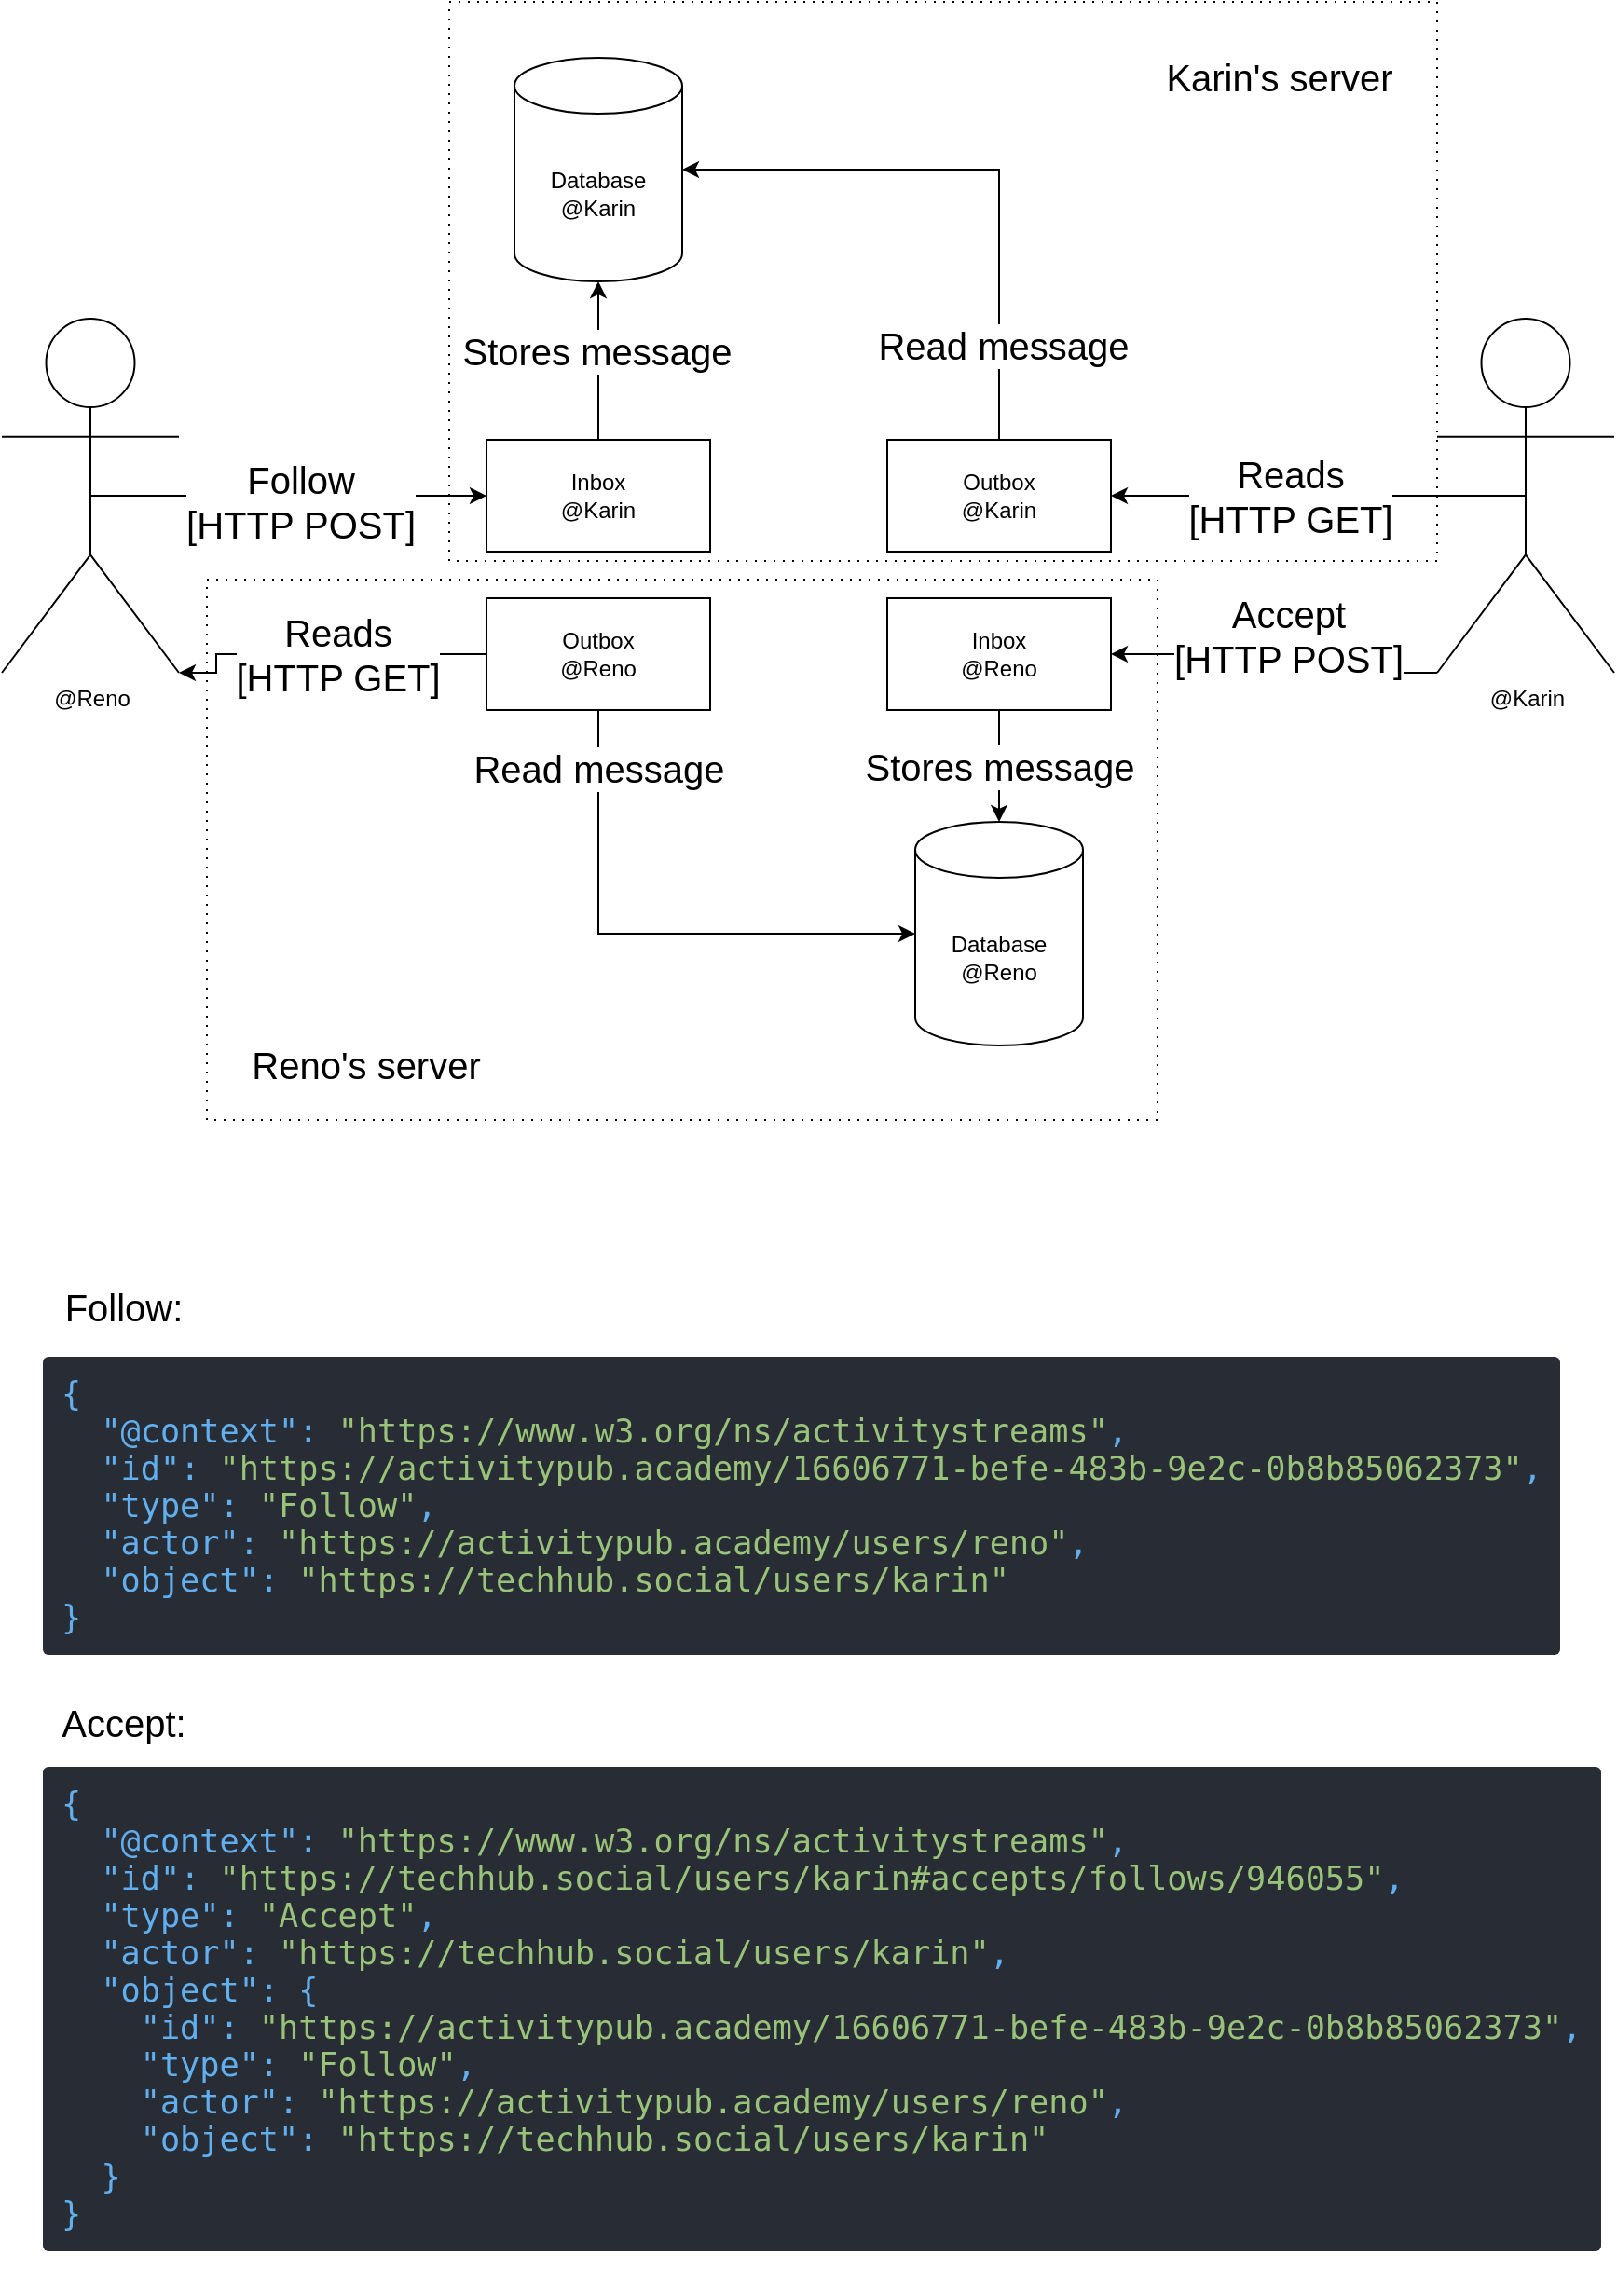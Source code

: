 <mxfile version="23.0.2" type="device">
  <diagram name="Page-1" id="zLYxhLjkyYAgsVol6kOc">
    <mxGraphModel dx="2537" dy="2084" grid="1" gridSize="10" guides="1" tooltips="1" connect="1" arrows="1" fold="1" page="1" pageScale="1" pageWidth="850" pageHeight="1100" math="0" shadow="0">
      <root>
        <mxCell id="0" />
        <mxCell id="1" parent="0" />
        <mxCell id="rpXpCSWnKOYYGgrm0Xa_-13" style="edgeStyle=orthogonalEdgeStyle;rounded=0;orthogonalLoop=1;jettySize=auto;html=1;exitX=0.5;exitY=0.5;exitDx=0;exitDy=0;exitPerimeter=0;entryX=0;entryY=0.5;entryDx=0;entryDy=0;" edge="1" parent="1" source="rpXpCSWnKOYYGgrm0Xa_-2" target="rpXpCSWnKOYYGgrm0Xa_-12">
          <mxGeometry relative="1" as="geometry" />
        </mxCell>
        <mxCell id="rpXpCSWnKOYYGgrm0Xa_-14" value="&lt;font style=&quot;font-size: 20px;&quot;&gt;Follow&lt;br&gt;[HTTP POST]&lt;/font&gt;" style="edgeLabel;html=1;align=center;verticalAlign=middle;resizable=0;points=[];" vertex="1" connectable="0" parent="rpXpCSWnKOYYGgrm0Xa_-13">
          <mxGeometry x="0.06" y="-3" relative="1" as="geometry">
            <mxPoint as="offset" />
          </mxGeometry>
        </mxCell>
        <mxCell id="rpXpCSWnKOYYGgrm0Xa_-2" value="@Reno" style="shape=umlActor;verticalLabelPosition=bottom;verticalAlign=top;html=1;outlineConnect=0;" vertex="1" parent="1">
          <mxGeometry x="-170" y="80" width="95" height="190" as="geometry" />
        </mxCell>
        <mxCell id="rpXpCSWnKOYYGgrm0Xa_-10" value="&lt;pre tabindex=&quot;0&quot; class=&quot;chroma&quot; style=&quot;max-height: min(20rem, 50vh); background-color: rgb(40, 44, 52); padding: 10px; color: rgb(97, 175, 239); line-height: normal; border-radius: 3px; overflow: auto; margin: 0px; font-size: 17.6px; font-style: normal; font-variant-ligatures: normal; font-variant-caps: normal; font-weight: 400; letter-spacing: normal; orphans: 2; text-align: start; text-indent: 0px; text-transform: none; widows: 2; word-spacing: 0px; -webkit-text-stroke-width: 0px; text-decoration-thickness: initial; text-decoration-style: initial; text-decoration-color: initial;&quot;&gt;&lt;code class=&quot;language-json&quot; data-lang=&quot;json&quot; style=&quot;background-color: initial; border-radius: 3px; font-family: monospace; overflow-wrap: break-word; padding: 0px; border: none;&quot;&gt;&lt;span class=&quot;line&quot; style=&quot;display: flex;&quot;&gt;&lt;span class=&quot;cl&quot;&gt;&lt;span class=&quot;p&quot;&gt;{&lt;/span&gt;&lt;br&gt;&lt;/span&gt;&lt;/span&gt;&lt;span class=&quot;line&quot; style=&quot;display: flex;&quot;&gt;&lt;span class=&quot;cl&quot;&gt;  &lt;span class=&quot;nt&quot; style=&quot;color: rgb(97, 175, 239);&quot;&gt;&quot;@context&quot;&lt;/span&gt;&lt;span class=&quot;p&quot;&gt;:&lt;/span&gt; &lt;span class=&quot;s2&quot; style=&quot;color: rgb(152, 195, 121);&quot;&gt;&quot;https://www.w3.org/ns/activitystreams&quot;&lt;/span&gt;&lt;span class=&quot;p&quot;&gt;,&lt;/span&gt;&lt;br&gt;&lt;/span&gt;&lt;/span&gt;&lt;span class=&quot;line&quot; style=&quot;display: flex;&quot;&gt;&lt;span class=&quot;cl&quot;&gt;  &lt;span class=&quot;nt&quot; style=&quot;color: rgb(97, 175, 239);&quot;&gt;&quot;id&quot;&lt;/span&gt;&lt;span class=&quot;p&quot;&gt;:&lt;/span&gt; &lt;span class=&quot;s2&quot; style=&quot;color: rgb(152, 195, 121);&quot;&gt;&quot;https://activitypub.academy/16606771-befe-483b-9e2c-0b8b85062373&quot;&lt;/span&gt;&lt;span class=&quot;p&quot;&gt;,&lt;/span&gt;&lt;br&gt;&lt;/span&gt;&lt;/span&gt;&lt;span class=&quot;line&quot; style=&quot;display: flex;&quot;&gt;&lt;span class=&quot;cl&quot;&gt;  &lt;span class=&quot;nt&quot; style=&quot;color: rgb(97, 175, 239);&quot;&gt;&quot;type&quot;&lt;/span&gt;&lt;span class=&quot;p&quot;&gt;:&lt;/span&gt; &lt;span class=&quot;s2&quot; style=&quot;color: rgb(152, 195, 121);&quot;&gt;&quot;Follow&quot;&lt;/span&gt;&lt;span class=&quot;p&quot;&gt;,&lt;/span&gt;&lt;br&gt;&lt;/span&gt;&lt;/span&gt;&lt;span class=&quot;line&quot; style=&quot;display: flex;&quot;&gt;&lt;span class=&quot;cl&quot;&gt;  &lt;span class=&quot;nt&quot; style=&quot;color: rgb(97, 175, 239);&quot;&gt;&quot;actor&quot;&lt;/span&gt;&lt;span class=&quot;p&quot;&gt;:&lt;/span&gt; &lt;span class=&quot;s2&quot; style=&quot;color: rgb(152, 195, 121);&quot;&gt;&quot;https://activitypub.academy/users/reno&quot;&lt;/span&gt;&lt;span class=&quot;p&quot;&gt;,&lt;/span&gt;&lt;br&gt;&lt;/span&gt;&lt;/span&gt;&lt;span class=&quot;line&quot; style=&quot;display: flex;&quot;&gt;&lt;span class=&quot;cl&quot;&gt;  &lt;span class=&quot;nt&quot; style=&quot;color: rgb(97, 175, 239);&quot;&gt;&quot;object&quot;&lt;/span&gt;&lt;span class=&quot;p&quot;&gt;:&lt;/span&gt; &lt;span class=&quot;s2&quot; style=&quot;color: rgb(152, 195, 121);&quot;&gt;&quot;https://techhub.social/users/karin&quot;&lt;/span&gt;&lt;br&gt;&lt;/span&gt;&lt;/span&gt;&lt;span class=&quot;line&quot; style=&quot;display: flex;&quot;&gt;&lt;span class=&quot;cl&quot;&gt;&lt;span class=&quot;p&quot;&gt;}&lt;/span&gt;&lt;/span&gt;&lt;/span&gt;&lt;/code&gt;&lt;/pre&gt;" style="text;whiteSpace=wrap;html=1;" vertex="1" parent="1">
          <mxGeometry x="-150" y="630" width="820" height="170" as="geometry" />
        </mxCell>
        <mxCell id="rpXpCSWnKOYYGgrm0Xa_-29" style="edgeStyle=orthogonalEdgeStyle;rounded=0;orthogonalLoop=1;jettySize=auto;html=1;exitX=0.5;exitY=0.5;exitDx=0;exitDy=0;exitPerimeter=0;entryX=1;entryY=0.5;entryDx=0;entryDy=0;" edge="1" parent="1" source="rpXpCSWnKOYYGgrm0Xa_-11" target="rpXpCSWnKOYYGgrm0Xa_-24">
          <mxGeometry relative="1" as="geometry" />
        </mxCell>
        <mxCell id="rpXpCSWnKOYYGgrm0Xa_-30" value="&lt;font style=&quot;font-size: 20px;&quot;&gt;Reads&lt;br&gt;[HTTP GET]&lt;/font&gt;" style="edgeLabel;html=1;align=center;verticalAlign=middle;resizable=0;points=[];" vertex="1" connectable="0" parent="rpXpCSWnKOYYGgrm0Xa_-29">
          <mxGeometry x="-0.063" y="-3" relative="1" as="geometry">
            <mxPoint x="-23" y="3" as="offset" />
          </mxGeometry>
        </mxCell>
        <mxCell id="rpXpCSWnKOYYGgrm0Xa_-33" style="edgeStyle=orthogonalEdgeStyle;rounded=0;orthogonalLoop=1;jettySize=auto;html=1;exitX=0;exitY=1;exitDx=0;exitDy=0;exitPerimeter=0;" edge="1" parent="1" source="rpXpCSWnKOYYGgrm0Xa_-11" target="rpXpCSWnKOYYGgrm0Xa_-31">
          <mxGeometry relative="1" as="geometry">
            <Array as="points">
              <mxPoint x="550" y="260" />
            </Array>
          </mxGeometry>
        </mxCell>
        <mxCell id="rpXpCSWnKOYYGgrm0Xa_-34" value="&lt;span style=&quot;font-size: 20px;&quot;&gt;Accept&lt;br&gt;[HTTP POST]&lt;br&gt;&lt;/span&gt;" style="edgeLabel;html=1;align=center;verticalAlign=middle;resizable=0;points=[];" vertex="1" connectable="0" parent="rpXpCSWnKOYYGgrm0Xa_-33">
          <mxGeometry x="-0.025" y="-3" relative="1" as="geometry">
            <mxPoint y="-7" as="offset" />
          </mxGeometry>
        </mxCell>
        <mxCell id="rpXpCSWnKOYYGgrm0Xa_-11" value="@Karin" style="shape=umlActor;verticalLabelPosition=bottom;verticalAlign=top;html=1;outlineConnect=0;" vertex="1" parent="1">
          <mxGeometry x="600" y="80" width="95" height="190" as="geometry" />
        </mxCell>
        <mxCell id="rpXpCSWnKOYYGgrm0Xa_-20" value="" style="edgeStyle=orthogonalEdgeStyle;rounded=0;orthogonalLoop=1;jettySize=auto;html=1;" edge="1" parent="1" source="rpXpCSWnKOYYGgrm0Xa_-12" target="rpXpCSWnKOYYGgrm0Xa_-19">
          <mxGeometry relative="1" as="geometry" />
        </mxCell>
        <mxCell id="rpXpCSWnKOYYGgrm0Xa_-21" value="&lt;font style=&quot;font-size: 20px;&quot;&gt;Stores message&lt;/font&gt;" style="edgeLabel;html=1;align=center;verticalAlign=middle;resizable=0;points=[];" vertex="1" connectable="0" parent="rpXpCSWnKOYYGgrm0Xa_-20">
          <mxGeometry x="0.126" y="1" relative="1" as="geometry">
            <mxPoint as="offset" />
          </mxGeometry>
        </mxCell>
        <mxCell id="rpXpCSWnKOYYGgrm0Xa_-12" value="Inbox&lt;br&gt;@Karin" style="rounded=0;whiteSpace=wrap;html=1;" vertex="1" parent="1">
          <mxGeometry x="90" y="145" width="120" height="60" as="geometry" />
        </mxCell>
        <mxCell id="rpXpCSWnKOYYGgrm0Xa_-19" value="Database&lt;br&gt;@Karin" style="shape=cylinder3;whiteSpace=wrap;html=1;boundedLbl=1;backgroundOutline=1;size=15;" vertex="1" parent="1">
          <mxGeometry x="105" y="-60" width="90" height="120" as="geometry" />
        </mxCell>
        <mxCell id="rpXpCSWnKOYYGgrm0Xa_-24" value="Outbox&lt;br&gt;@Karin" style="rounded=0;whiteSpace=wrap;html=1;" vertex="1" parent="1">
          <mxGeometry x="305" y="145" width="120" height="60" as="geometry" />
        </mxCell>
        <mxCell id="rpXpCSWnKOYYGgrm0Xa_-26" style="edgeStyle=orthogonalEdgeStyle;rounded=0;orthogonalLoop=1;jettySize=auto;html=1;exitX=0.5;exitY=0;exitDx=0;exitDy=0;entryX=1;entryY=0.5;entryDx=0;entryDy=0;entryPerimeter=0;" edge="1" parent="1" source="rpXpCSWnKOYYGgrm0Xa_-24" target="rpXpCSWnKOYYGgrm0Xa_-19">
          <mxGeometry relative="1" as="geometry" />
        </mxCell>
        <mxCell id="rpXpCSWnKOYYGgrm0Xa_-27" value="&lt;font style=&quot;font-size: 20px;&quot;&gt;Read message&lt;/font&gt;" style="edgeLabel;html=1;align=center;verticalAlign=middle;resizable=0;points=[];" vertex="1" connectable="0" parent="rpXpCSWnKOYYGgrm0Xa_-26">
          <mxGeometry x="-0.676" y="-2" relative="1" as="geometry">
            <mxPoint as="offset" />
          </mxGeometry>
        </mxCell>
        <mxCell id="rpXpCSWnKOYYGgrm0Xa_-31" value="Inbox&lt;br&gt;@Reno" style="rounded=0;whiteSpace=wrap;html=1;" vertex="1" parent="1">
          <mxGeometry x="305" y="230" width="120" height="60" as="geometry" />
        </mxCell>
        <mxCell id="rpXpCSWnKOYYGgrm0Xa_-32" value="Outbox&lt;br&gt;@Reno" style="rounded=0;whiteSpace=wrap;html=1;" vertex="1" parent="1">
          <mxGeometry x="90" y="230" width="120" height="60" as="geometry" />
        </mxCell>
        <mxCell id="rpXpCSWnKOYYGgrm0Xa_-35" value="Database&lt;br&gt;@Reno" style="shape=cylinder3;whiteSpace=wrap;html=1;boundedLbl=1;backgroundOutline=1;size=15;" vertex="1" parent="1">
          <mxGeometry x="320" y="350" width="90" height="120" as="geometry" />
        </mxCell>
        <mxCell id="rpXpCSWnKOYYGgrm0Xa_-36" style="edgeStyle=orthogonalEdgeStyle;rounded=0;orthogonalLoop=1;jettySize=auto;html=1;exitX=0.5;exitY=1;exitDx=0;exitDy=0;entryX=0.5;entryY=0;entryDx=0;entryDy=0;entryPerimeter=0;" edge="1" parent="1" source="rpXpCSWnKOYYGgrm0Xa_-31" target="rpXpCSWnKOYYGgrm0Xa_-35">
          <mxGeometry relative="1" as="geometry" />
        </mxCell>
        <mxCell id="rpXpCSWnKOYYGgrm0Xa_-41" value="&lt;font style=&quot;font-size: 20px;&quot;&gt;Stores message&lt;/font&gt;" style="edgeLabel;html=1;align=center;verticalAlign=middle;resizable=0;points=[];" vertex="1" connectable="0" parent="rpXpCSWnKOYYGgrm0Xa_-36">
          <mxGeometry x="-0.199" y="-2" relative="1" as="geometry">
            <mxPoint x="2" y="6" as="offset" />
          </mxGeometry>
        </mxCell>
        <mxCell id="rpXpCSWnKOYYGgrm0Xa_-37" value="&lt;pre tabindex=&quot;0&quot; class=&quot;chroma&quot; style=&quot;max-height: min(20rem, 50vh); background-color: rgb(40, 44, 52); padding: 10px; color: rgb(97, 175, 239); line-height: normal; border-radius: 3px; overflow: auto; margin: 0px; font-size: 17.6px; font-style: normal; font-variant-ligatures: normal; font-variant-caps: normal; font-weight: 400; letter-spacing: normal; orphans: 2; text-align: start; text-indent: 0px; text-transform: none; widows: 2; word-spacing: 0px; -webkit-text-stroke-width: 0px; text-decoration-thickness: initial; text-decoration-style: initial; text-decoration-color: initial;&quot;&gt;&lt;code class=&quot;language-json&quot; data-lang=&quot;json&quot; style=&quot;background-color: initial; border-radius: 3px; font-family: monospace; overflow-wrap: break-word; padding: 0px; border: none;&quot;&gt;&lt;span class=&quot;line&quot; style=&quot;display: flex;&quot;&gt;&lt;span class=&quot;cl&quot;&gt;&lt;span class=&quot;p&quot;&gt;{&lt;/span&gt;&lt;br&gt;&lt;/span&gt;&lt;/span&gt;&lt;span class=&quot;line&quot; style=&quot;display: flex;&quot;&gt;&lt;span class=&quot;cl&quot;&gt;  &lt;span class=&quot;nt&quot; style=&quot;color: rgb(97, 175, 239);&quot;&gt;&quot;@context&quot;&lt;/span&gt;&lt;span class=&quot;p&quot;&gt;:&lt;/span&gt; &lt;span class=&quot;s2&quot; style=&quot;color: rgb(152, 195, 121);&quot;&gt;&quot;https://www.w3.org/ns/activitystreams&quot;&lt;/span&gt;&lt;span class=&quot;p&quot;&gt;,&lt;/span&gt;&lt;br&gt;&lt;/span&gt;&lt;/span&gt;&lt;span class=&quot;line&quot; style=&quot;display: flex;&quot;&gt;&lt;span class=&quot;cl&quot;&gt;  &lt;span class=&quot;nt&quot; style=&quot;color: rgb(97, 175, 239);&quot;&gt;&quot;id&quot;&lt;/span&gt;&lt;span class=&quot;p&quot;&gt;:&lt;/span&gt; &lt;span class=&quot;s2&quot; style=&quot;color: rgb(152, 195, 121);&quot;&gt;&quot;https://techhub.social/users/karin#accepts/follows/946055&quot;&lt;/span&gt;&lt;span class=&quot;p&quot;&gt;,&lt;/span&gt;&lt;br&gt;&lt;/span&gt;&lt;/span&gt;&lt;span class=&quot;line&quot; style=&quot;display: flex;&quot;&gt;&lt;span class=&quot;cl&quot;&gt;  &lt;span class=&quot;nt&quot; style=&quot;color: rgb(97, 175, 239);&quot;&gt;&quot;type&quot;&lt;/span&gt;&lt;span class=&quot;p&quot;&gt;:&lt;/span&gt; &lt;span class=&quot;s2&quot; style=&quot;color: rgb(152, 195, 121);&quot;&gt;&quot;Accept&quot;&lt;/span&gt;&lt;span class=&quot;p&quot;&gt;,&lt;/span&gt;&lt;br&gt;&lt;/span&gt;&lt;/span&gt;&lt;span class=&quot;line&quot; style=&quot;display: flex;&quot;&gt;&lt;span class=&quot;cl&quot;&gt;  &lt;span class=&quot;nt&quot; style=&quot;color: rgb(97, 175, 239);&quot;&gt;&quot;actor&quot;&lt;/span&gt;&lt;span class=&quot;p&quot;&gt;:&lt;/span&gt; &lt;span class=&quot;s2&quot; style=&quot;color: rgb(152, 195, 121);&quot;&gt;&quot;https://techhub.social/users/karin&quot;&lt;/span&gt;&lt;span class=&quot;p&quot;&gt;,&lt;/span&gt;&lt;br&gt;&lt;/span&gt;&lt;/span&gt;&lt;span class=&quot;line&quot; style=&quot;display: flex;&quot;&gt;&lt;span class=&quot;cl&quot;&gt;  &lt;span class=&quot;nt&quot; style=&quot;color: rgb(97, 175, 239);&quot;&gt;&quot;object&quot;&lt;/span&gt;&lt;span class=&quot;p&quot;&gt;:&lt;/span&gt; &lt;span class=&quot;p&quot;&gt;{&lt;/span&gt;&lt;br&gt;&lt;/span&gt;&lt;/span&gt;&lt;span class=&quot;line&quot; style=&quot;display: flex;&quot;&gt;&lt;span class=&quot;cl&quot;&gt;    &lt;span class=&quot;nt&quot; style=&quot;color: rgb(97, 175, 239);&quot;&gt;&quot;id&quot;&lt;/span&gt;&lt;span class=&quot;p&quot;&gt;:&lt;/span&gt; &lt;span class=&quot;s2&quot; style=&quot;color: rgb(152, 195, 121);&quot;&gt;&quot;https://activitypub.academy/16606771-befe-483b-9e2c-0b8b85062373&quot;&lt;/span&gt;&lt;span class=&quot;p&quot;&gt;,&lt;/span&gt;&lt;br&gt;&lt;/span&gt;&lt;/span&gt;&lt;span class=&quot;line&quot; style=&quot;display: flex;&quot;&gt;&lt;span class=&quot;cl&quot;&gt;    &lt;span class=&quot;nt&quot; style=&quot;color: rgb(97, 175, 239);&quot;&gt;&quot;type&quot;&lt;/span&gt;&lt;span class=&quot;p&quot;&gt;:&lt;/span&gt; &lt;span class=&quot;s2&quot; style=&quot;color: rgb(152, 195, 121);&quot;&gt;&quot;Follow&quot;&lt;/span&gt;&lt;span class=&quot;p&quot;&gt;,&lt;/span&gt;&lt;br&gt;&lt;/span&gt;&lt;/span&gt;&lt;span class=&quot;line&quot; style=&quot;display: flex;&quot;&gt;&lt;span class=&quot;cl&quot;&gt;    &lt;span class=&quot;nt&quot; style=&quot;color: rgb(97, 175, 239);&quot;&gt;&quot;actor&quot;&lt;/span&gt;&lt;span class=&quot;p&quot;&gt;:&lt;/span&gt; &lt;span class=&quot;s2&quot; style=&quot;color: rgb(152, 195, 121);&quot;&gt;&quot;https://activitypub.academy/users/reno&quot;&lt;/span&gt;&lt;span class=&quot;p&quot;&gt;,&lt;/span&gt;&lt;br&gt;&lt;/span&gt;&lt;/span&gt;&lt;span class=&quot;line&quot; style=&quot;display: flex;&quot;&gt;&lt;span class=&quot;cl&quot;&gt;    &lt;span class=&quot;nt&quot; style=&quot;color: rgb(97, 175, 239);&quot;&gt;&quot;object&quot;&lt;/span&gt;&lt;span class=&quot;p&quot;&gt;:&lt;/span&gt; &lt;span class=&quot;s2&quot; style=&quot;color: rgb(152, 195, 121);&quot;&gt;&quot;https://techhub.social/users/karin&quot;&lt;/span&gt;&lt;br&gt;&lt;/span&gt;&lt;/span&gt;&lt;span class=&quot;line&quot; style=&quot;display: flex;&quot;&gt;&lt;span class=&quot;cl&quot;&gt;  &lt;span class=&quot;p&quot;&gt;}&lt;/span&gt;&lt;br&gt;&lt;/span&gt;&lt;/span&gt;&lt;span class=&quot;line&quot; style=&quot;display: flex;&quot;&gt;&lt;span class=&quot;cl&quot;&gt;&lt;span class=&quot;p&quot;&gt;}&lt;/span&gt;&lt;/span&gt;&lt;/span&gt;&lt;/code&gt;&lt;/pre&gt;" style="text;whiteSpace=wrap;html=1;" vertex="1" parent="1">
          <mxGeometry x="-150" y="850" width="560" height="290" as="geometry" />
        </mxCell>
        <mxCell id="rpXpCSWnKOYYGgrm0Xa_-38" value="&lt;font style=&quot;font-size: 20px;&quot;&gt;Follow:&lt;br&gt;&lt;/font&gt;" style="text;html=1;align=center;verticalAlign=middle;resizable=0;points=[];autosize=1;strokeColor=none;fillColor=none;" vertex="1" parent="1">
          <mxGeometry x="-150" y="590" width="90" height="40" as="geometry" />
        </mxCell>
        <mxCell id="rpXpCSWnKOYYGgrm0Xa_-39" value="&lt;font style=&quot;font-size: 20px;&quot;&gt;Accept:&lt;/font&gt;" style="text;html=1;align=center;verticalAlign=middle;resizable=0;points=[];autosize=1;strokeColor=none;fillColor=none;" vertex="1" parent="1">
          <mxGeometry x="-150" y="813" width="90" height="40" as="geometry" />
        </mxCell>
        <mxCell id="rpXpCSWnKOYYGgrm0Xa_-40" style="edgeStyle=orthogonalEdgeStyle;rounded=0;orthogonalLoop=1;jettySize=auto;html=1;exitX=0.5;exitY=1;exitDx=0;exitDy=0;entryX=0;entryY=0.5;entryDx=0;entryDy=0;entryPerimeter=0;" edge="1" parent="1" source="rpXpCSWnKOYYGgrm0Xa_-32" target="rpXpCSWnKOYYGgrm0Xa_-35">
          <mxGeometry relative="1" as="geometry" />
        </mxCell>
        <mxCell id="rpXpCSWnKOYYGgrm0Xa_-42" value="&lt;font style=&quot;font-size: 20px;&quot;&gt;Read message&lt;/font&gt;" style="edgeLabel;html=1;align=center;verticalAlign=middle;resizable=0;points=[];" vertex="1" connectable="0" parent="rpXpCSWnKOYYGgrm0Xa_-40">
          <mxGeometry x="-0.625" y="-2" relative="1" as="geometry">
            <mxPoint x="2" y="-24" as="offset" />
          </mxGeometry>
        </mxCell>
        <mxCell id="rpXpCSWnKOYYGgrm0Xa_-44" style="edgeStyle=orthogonalEdgeStyle;rounded=0;orthogonalLoop=1;jettySize=auto;html=1;exitX=0;exitY=0.5;exitDx=0;exitDy=0;entryX=1;entryY=1;entryDx=0;entryDy=0;entryPerimeter=0;" edge="1" parent="1" source="rpXpCSWnKOYYGgrm0Xa_-32" target="rpXpCSWnKOYYGgrm0Xa_-2">
          <mxGeometry relative="1" as="geometry">
            <Array as="points">
              <mxPoint x="-55" y="260" />
            </Array>
          </mxGeometry>
        </mxCell>
        <mxCell id="rpXpCSWnKOYYGgrm0Xa_-45" value="&lt;font style=&quot;font-size: 20px;&quot;&gt;Reads&lt;/font&gt;&lt;br style=&quot;border-color: var(--border-color); font-size: 20px;&quot;&gt;&lt;span style=&quot;font-size: 20px;&quot;&gt;[HTTP GET]&lt;/span&gt;" style="edgeLabel;html=1;align=center;verticalAlign=middle;resizable=0;points=[];" vertex="1" connectable="0" parent="rpXpCSWnKOYYGgrm0Xa_-44">
          <mxGeometry x="0.054" y="-1" relative="1" as="geometry">
            <mxPoint x="12" y="1" as="offset" />
          </mxGeometry>
        </mxCell>
        <mxCell id="rpXpCSWnKOYYGgrm0Xa_-47" value="" style="rounded=0;whiteSpace=wrap;html=1;dashed=1;dashPattern=1 4;fillColor=none;" vertex="1" parent="1">
          <mxGeometry x="70" y="-90" width="530" height="300" as="geometry" />
        </mxCell>
        <mxCell id="rpXpCSWnKOYYGgrm0Xa_-48" value="" style="rounded=0;whiteSpace=wrap;html=1;dashed=1;dashPattern=1 4;fillColor=none;" vertex="1" parent="1">
          <mxGeometry x="-60" y="220" width="510" height="290" as="geometry" />
        </mxCell>
        <mxCell id="rpXpCSWnKOYYGgrm0Xa_-49" value="&lt;font style=&quot;font-size: 20px;&quot;&gt;Karin&#39;s server&lt;/font&gt;" style="text;html=1;align=center;verticalAlign=middle;resizable=0;points=[];autosize=1;strokeColor=none;fillColor=none;" vertex="1" parent="1">
          <mxGeometry x="440" y="-70" width="150" height="40" as="geometry" />
        </mxCell>
        <mxCell id="rpXpCSWnKOYYGgrm0Xa_-50" value="&lt;font style=&quot;font-size: 20px;&quot;&gt;Reno&#39;s server&lt;/font&gt;" style="text;html=1;align=center;verticalAlign=middle;resizable=0;points=[];autosize=1;strokeColor=none;fillColor=none;" vertex="1" parent="1">
          <mxGeometry x="-50" y="460" width="150" height="40" as="geometry" />
        </mxCell>
      </root>
    </mxGraphModel>
  </diagram>
</mxfile>
